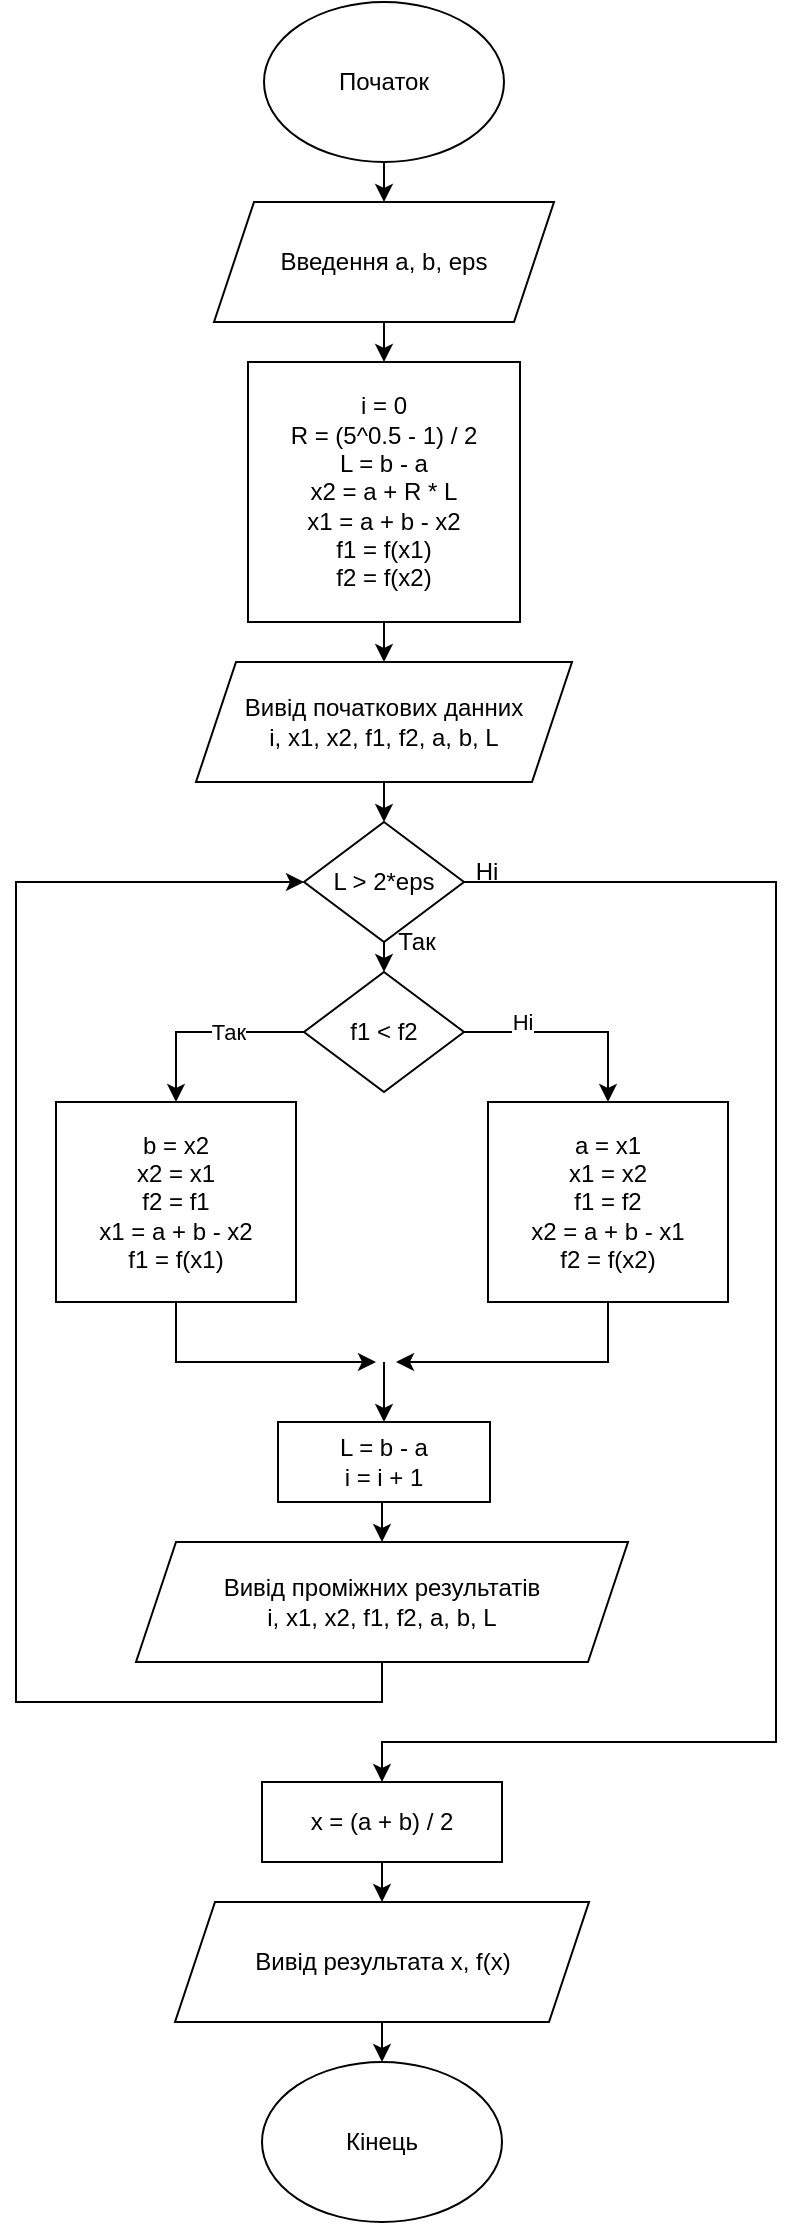 <mxfile version="20.4.1" type="device"><diagram id="C5RBs43oDa-KdzZeNtuy" name="Page-1"><mxGraphModel dx="1385" dy="615" grid="1" gridSize="10" guides="1" tooltips="1" connect="1" arrows="1" fold="1" page="1" pageScale="1" pageWidth="827" pageHeight="1169" math="0" shadow="0"><root><mxCell id="WIyWlLk6GJQsqaUBKTNV-0"/><mxCell id="WIyWlLk6GJQsqaUBKTNV-1" parent="WIyWlLk6GJQsqaUBKTNV-0"/><mxCell id="uDCtxzR3iTsRjBTPaetE-5" style="edgeStyle=orthogonalEdgeStyle;rounded=0;orthogonalLoop=1;jettySize=auto;html=1;exitX=0.5;exitY=1;exitDx=0;exitDy=0;entryX=0.5;entryY=0;entryDx=0;entryDy=0;" parent="WIyWlLk6GJQsqaUBKTNV-1" source="uDCtxzR3iTsRjBTPaetE-0" target="uDCtxzR3iTsRjBTPaetE-4" edge="1"><mxGeometry relative="1" as="geometry"/></mxCell><mxCell id="uDCtxzR3iTsRjBTPaetE-0" value="Початок" style="ellipse;whiteSpace=wrap;html=1;" parent="WIyWlLk6GJQsqaUBKTNV-1" vertex="1"><mxGeometry x="294" y="40" width="120" height="80" as="geometry"/></mxCell><mxCell id="uDCtxzR3iTsRjBTPaetE-1" value="Кінець" style="ellipse;whiteSpace=wrap;html=1;" parent="WIyWlLk6GJQsqaUBKTNV-1" vertex="1"><mxGeometry x="293" y="1070" width="120" height="80" as="geometry"/></mxCell><mxCell id="uDCtxzR3iTsRjBTPaetE-8" style="edgeStyle=orthogonalEdgeStyle;rounded=0;orthogonalLoop=1;jettySize=auto;html=1;exitX=0.5;exitY=1;exitDx=0;exitDy=0;entryX=0.5;entryY=0;entryDx=0;entryDy=0;" parent="WIyWlLk6GJQsqaUBKTNV-1" source="uDCtxzR3iTsRjBTPaetE-2" target="uDCtxzR3iTsRjBTPaetE-7" edge="1"><mxGeometry relative="1" as="geometry"/></mxCell><mxCell id="uDCtxzR3iTsRjBTPaetE-2" value="i = 0&lt;br&gt;R = (5^0.5 - 1) / 2&lt;br&gt;L = b - a&lt;br&gt;x2 = a + R * L&lt;br&gt;x1 = a + b - x2&lt;br&gt;f1 = f(x1)&lt;br&gt;f2 = f(x2)" style="rounded=0;whiteSpace=wrap;html=1;" parent="WIyWlLk6GJQsqaUBKTNV-1" vertex="1"><mxGeometry x="286" y="220" width="136" height="130" as="geometry"/></mxCell><mxCell id="uDCtxzR3iTsRjBTPaetE-6" style="edgeStyle=orthogonalEdgeStyle;rounded=0;orthogonalLoop=1;jettySize=auto;html=1;exitX=0.5;exitY=1;exitDx=0;exitDy=0;entryX=0.5;entryY=0;entryDx=0;entryDy=0;" parent="WIyWlLk6GJQsqaUBKTNV-1" source="uDCtxzR3iTsRjBTPaetE-4" target="uDCtxzR3iTsRjBTPaetE-2" edge="1"><mxGeometry relative="1" as="geometry"/></mxCell><mxCell id="uDCtxzR3iTsRjBTPaetE-4" value="Введення а, b, eps" style="shape=parallelogram;perimeter=parallelogramPerimeter;whiteSpace=wrap;html=1;fixedSize=1;" parent="WIyWlLk6GJQsqaUBKTNV-1" vertex="1"><mxGeometry x="269" y="140" width="170" height="60" as="geometry"/></mxCell><mxCell id="uDCtxzR3iTsRjBTPaetE-10" style="edgeStyle=orthogonalEdgeStyle;rounded=0;orthogonalLoop=1;jettySize=auto;html=1;exitX=0.5;exitY=1;exitDx=0;exitDy=0;entryX=0.5;entryY=0;entryDx=0;entryDy=0;" parent="WIyWlLk6GJQsqaUBKTNV-1" source="uDCtxzR3iTsRjBTPaetE-7" target="uDCtxzR3iTsRjBTPaetE-9" edge="1"><mxGeometry relative="1" as="geometry"/></mxCell><mxCell id="uDCtxzR3iTsRjBTPaetE-7" value="Вивід початкових данних&lt;br&gt;i, x1, x2, f1, f2, a, b, L" style="shape=parallelogram;perimeter=parallelogramPerimeter;whiteSpace=wrap;html=1;fixedSize=1;" parent="WIyWlLk6GJQsqaUBKTNV-1" vertex="1"><mxGeometry x="260" y="370" width="188" height="60" as="geometry"/></mxCell><mxCell id="uDCtxzR3iTsRjBTPaetE-13" style="edgeStyle=orthogonalEdgeStyle;rounded=0;orthogonalLoop=1;jettySize=auto;html=1;entryX=0.5;entryY=0;entryDx=0;entryDy=0;exitX=0.5;exitY=1;exitDx=0;exitDy=0;" parent="WIyWlLk6GJQsqaUBKTNV-1" source="uDCtxzR3iTsRjBTPaetE-9" target="uDCtxzR3iTsRjBTPaetE-11" edge="1"><mxGeometry relative="1" as="geometry"><mxPoint x="310" y="500" as="sourcePoint"/><Array as="points"><mxPoint x="354" y="510"/><mxPoint x="354" y="510"/></Array></mxGeometry></mxCell><mxCell id="uDCtxzR3iTsRjBTPaetE-28" style="edgeStyle=orthogonalEdgeStyle;rounded=0;orthogonalLoop=1;jettySize=auto;html=1;exitX=1;exitY=0.5;exitDx=0;exitDy=0;entryX=0.5;entryY=0;entryDx=0;entryDy=0;" parent="WIyWlLk6GJQsqaUBKTNV-1" source="uDCtxzR3iTsRjBTPaetE-9" target="uDCtxzR3iTsRjBTPaetE-27" edge="1"><mxGeometry relative="1" as="geometry"><Array as="points"><mxPoint x="550" y="480"/><mxPoint x="550" y="910"/><mxPoint x="353" y="910"/></Array></mxGeometry></mxCell><mxCell id="uDCtxzR3iTsRjBTPaetE-9" value="L &amp;gt; 2*eps" style="rhombus;whiteSpace=wrap;html=1;" parent="WIyWlLk6GJQsqaUBKTNV-1" vertex="1"><mxGeometry x="314" y="450" width="80" height="60" as="geometry"/></mxCell><mxCell id="uDCtxzR3iTsRjBTPaetE-16" style="edgeStyle=orthogonalEdgeStyle;rounded=0;orthogonalLoop=1;jettySize=auto;html=1;exitX=0;exitY=0.5;exitDx=0;exitDy=0;" parent="WIyWlLk6GJQsqaUBKTNV-1" source="uDCtxzR3iTsRjBTPaetE-11" target="uDCtxzR3iTsRjBTPaetE-15" edge="1"><mxGeometry relative="1" as="geometry"/></mxCell><mxCell id="uDCtxzR3iTsRjBTPaetE-17" value="Так" style="edgeLabel;html=1;align=center;verticalAlign=middle;resizable=0;points=[];" parent="uDCtxzR3iTsRjBTPaetE-16" vertex="1" connectable="0"><mxGeometry x="-0.223" relative="1" as="geometry"><mxPoint as="offset"/></mxGeometry></mxCell><mxCell id="uDCtxzR3iTsRjBTPaetE-19" style="edgeStyle=orthogonalEdgeStyle;rounded=0;orthogonalLoop=1;jettySize=auto;html=1;exitX=1;exitY=0.5;exitDx=0;exitDy=0;entryX=0.5;entryY=0;entryDx=0;entryDy=0;" parent="WIyWlLk6GJQsqaUBKTNV-1" source="uDCtxzR3iTsRjBTPaetE-11" target="uDCtxzR3iTsRjBTPaetE-18" edge="1"><mxGeometry relative="1" as="geometry"/></mxCell><mxCell id="uDCtxzR3iTsRjBTPaetE-20" value="Ні" style="edgeLabel;html=1;align=center;verticalAlign=middle;resizable=0;points=[];" parent="uDCtxzR3iTsRjBTPaetE-19" vertex="1" connectable="0"><mxGeometry x="-0.124" y="-3" relative="1" as="geometry"><mxPoint x="-18" y="-8" as="offset"/></mxGeometry></mxCell><mxCell id="uDCtxzR3iTsRjBTPaetE-11" value="f1 &amp;lt; f2" style="rhombus;whiteSpace=wrap;html=1;" parent="WIyWlLk6GJQsqaUBKTNV-1" vertex="1"><mxGeometry x="314" y="525" width="80" height="60" as="geometry"/></mxCell><mxCell id="uDCtxzR3iTsRjBTPaetE-22" style="edgeStyle=orthogonalEdgeStyle;rounded=0;orthogonalLoop=1;jettySize=auto;html=1;exitX=0.5;exitY=1;exitDx=0;exitDy=0;" parent="WIyWlLk6GJQsqaUBKTNV-1" source="uDCtxzR3iTsRjBTPaetE-15" edge="1"><mxGeometry relative="1" as="geometry"><mxPoint x="350" y="720" as="targetPoint"/><Array as="points"><mxPoint x="250" y="720"/></Array></mxGeometry></mxCell><mxCell id="uDCtxzR3iTsRjBTPaetE-15" value="b = x2&lt;br&gt;x2 = x1&lt;br&gt;f2 = f1&lt;br&gt;x1 = a + b - x2&lt;br&gt;f1 = f(x1)" style="rounded=0;whiteSpace=wrap;html=1;" parent="WIyWlLk6GJQsqaUBKTNV-1" vertex="1"><mxGeometry x="190" y="590" width="120" height="100" as="geometry"/></mxCell><mxCell id="uDCtxzR3iTsRjBTPaetE-23" style="edgeStyle=orthogonalEdgeStyle;rounded=0;orthogonalLoop=1;jettySize=auto;html=1;exitX=0.5;exitY=1;exitDx=0;exitDy=0;" parent="WIyWlLk6GJQsqaUBKTNV-1" source="uDCtxzR3iTsRjBTPaetE-18" edge="1"><mxGeometry relative="1" as="geometry"><mxPoint x="360" y="720" as="targetPoint"/><Array as="points"><mxPoint x="466" y="720"/></Array></mxGeometry></mxCell><mxCell id="uDCtxzR3iTsRjBTPaetE-18" value="a = x1&lt;br&gt;x1 = x2&lt;br&gt;f1 = f2&lt;br&gt;x2 = a + b - x1&lt;br&gt;f2 = f(x2)" style="rounded=0;whiteSpace=wrap;html=1;" parent="WIyWlLk6GJQsqaUBKTNV-1" vertex="1"><mxGeometry x="406" y="590" width="120" height="100" as="geometry"/></mxCell><mxCell id="uDCtxzR3iTsRjBTPaetE-25" style="edgeStyle=orthogonalEdgeStyle;rounded=0;orthogonalLoop=1;jettySize=auto;html=1;exitX=0.5;exitY=1;exitDx=0;exitDy=0;entryX=0.5;entryY=0;entryDx=0;entryDy=0;" parent="WIyWlLk6GJQsqaUBKTNV-1" source="uDCtxzR3iTsRjBTPaetE-21" target="uDCtxzR3iTsRjBTPaetE-24" edge="1"><mxGeometry relative="1" as="geometry"/></mxCell><mxCell id="uDCtxzR3iTsRjBTPaetE-21" value="L = b - a&lt;br&gt;i = i + 1" style="rounded=0;whiteSpace=wrap;html=1;" parent="WIyWlLk6GJQsqaUBKTNV-1" vertex="1"><mxGeometry x="301" y="750" width="106" height="40" as="geometry"/></mxCell><mxCell id="uDCtxzR3iTsRjBTPaetE-26" style="edgeStyle=orthogonalEdgeStyle;rounded=0;orthogonalLoop=1;jettySize=auto;html=1;exitX=0.5;exitY=1;exitDx=0;exitDy=0;entryX=0;entryY=0.5;entryDx=0;entryDy=0;" parent="WIyWlLk6GJQsqaUBKTNV-1" source="uDCtxzR3iTsRjBTPaetE-24" target="uDCtxzR3iTsRjBTPaetE-9" edge="1"><mxGeometry relative="1" as="geometry"><Array as="points"><mxPoint x="353" y="890"/><mxPoint x="170" y="890"/><mxPoint x="170" y="480"/></Array></mxGeometry></mxCell><mxCell id="uDCtxzR3iTsRjBTPaetE-24" value="Вивід проміжних результатів&lt;br&gt;i, x1, x2, f1, f2, a, b, L" style="shape=parallelogram;perimeter=parallelogramPerimeter;whiteSpace=wrap;html=1;fixedSize=1;" parent="WIyWlLk6GJQsqaUBKTNV-1" vertex="1"><mxGeometry x="230" y="810" width="246" height="60" as="geometry"/></mxCell><mxCell id="uDCtxzR3iTsRjBTPaetE-30" style="edgeStyle=orthogonalEdgeStyle;rounded=0;orthogonalLoop=1;jettySize=auto;html=1;exitX=0.5;exitY=1;exitDx=0;exitDy=0;entryX=0.5;entryY=0;entryDx=0;entryDy=0;" parent="WIyWlLk6GJQsqaUBKTNV-1" source="uDCtxzR3iTsRjBTPaetE-27" target="uDCtxzR3iTsRjBTPaetE-29" edge="1"><mxGeometry relative="1" as="geometry"/></mxCell><mxCell id="uDCtxzR3iTsRjBTPaetE-27" value="x = (a + b) / 2" style="rounded=0;whiteSpace=wrap;html=1;" parent="WIyWlLk6GJQsqaUBKTNV-1" vertex="1"><mxGeometry x="293" y="930" width="120" height="40" as="geometry"/></mxCell><mxCell id="uDCtxzR3iTsRjBTPaetE-31" style="edgeStyle=orthogonalEdgeStyle;rounded=0;orthogonalLoop=1;jettySize=auto;html=1;exitX=0.5;exitY=1;exitDx=0;exitDy=0;entryX=0.5;entryY=0;entryDx=0;entryDy=0;" parent="WIyWlLk6GJQsqaUBKTNV-1" source="uDCtxzR3iTsRjBTPaetE-29" target="uDCtxzR3iTsRjBTPaetE-1" edge="1"><mxGeometry relative="1" as="geometry"/></mxCell><mxCell id="uDCtxzR3iTsRjBTPaetE-29" value="Вивід результата x, f(x)" style="shape=parallelogram;perimeter=parallelogramPerimeter;whiteSpace=wrap;html=1;fixedSize=1;" parent="WIyWlLk6GJQsqaUBKTNV-1" vertex="1"><mxGeometry x="249.5" y="990" width="207" height="60" as="geometry"/></mxCell><mxCell id="BqR0IFHaruYcovGdespa-0" value="Так" style="text;html=1;align=center;verticalAlign=middle;resizable=0;points=[];autosize=1;strokeColor=none;fillColor=none;" vertex="1" parent="WIyWlLk6GJQsqaUBKTNV-1"><mxGeometry x="350" y="495" width="40" height="30" as="geometry"/></mxCell><mxCell id="BqR0IFHaruYcovGdespa-1" value="Ні" style="text;html=1;align=center;verticalAlign=middle;resizable=0;points=[];autosize=1;strokeColor=none;fillColor=none;" vertex="1" parent="WIyWlLk6GJQsqaUBKTNV-1"><mxGeometry x="390" y="460" width="30" height="30" as="geometry"/></mxCell><mxCell id="BqR0IFHaruYcovGdespa-2" value="" style="endArrow=classic;html=1;rounded=0;entryX=0.5;entryY=0;entryDx=0;entryDy=0;" edge="1" parent="WIyWlLk6GJQsqaUBKTNV-1" target="uDCtxzR3iTsRjBTPaetE-21"><mxGeometry width="50" height="50" relative="1" as="geometry"><mxPoint x="354" y="720" as="sourcePoint"/><mxPoint x="550" y="550" as="targetPoint"/></mxGeometry></mxCell></root></mxGraphModel></diagram></mxfile>